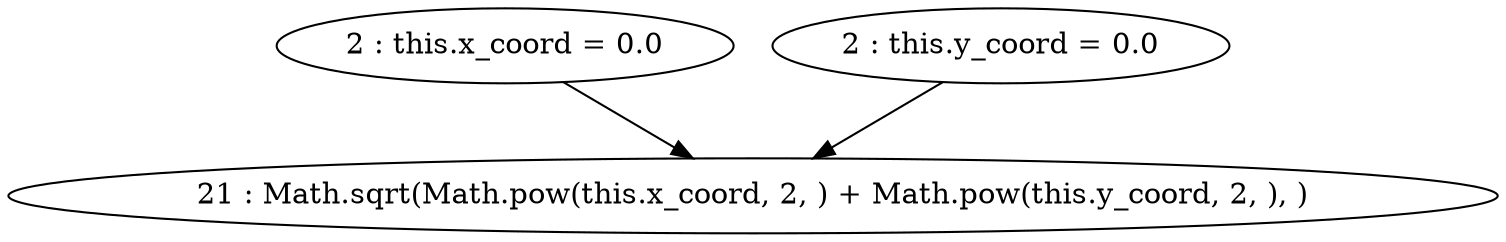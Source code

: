 digraph G {
"2 : this.x_coord = 0.0"
"2 : this.x_coord = 0.0" -> "21 : Math.sqrt(Math.pow(this.x_coord, 2, ) + Math.pow(this.y_coord, 2, ), )"
"2 : this.y_coord = 0.0"
"2 : this.y_coord = 0.0" -> "21 : Math.sqrt(Math.pow(this.x_coord, 2, ) + Math.pow(this.y_coord, 2, ), )"
"21 : Math.sqrt(Math.pow(this.x_coord, 2, ) + Math.pow(this.y_coord, 2, ), )"
}
